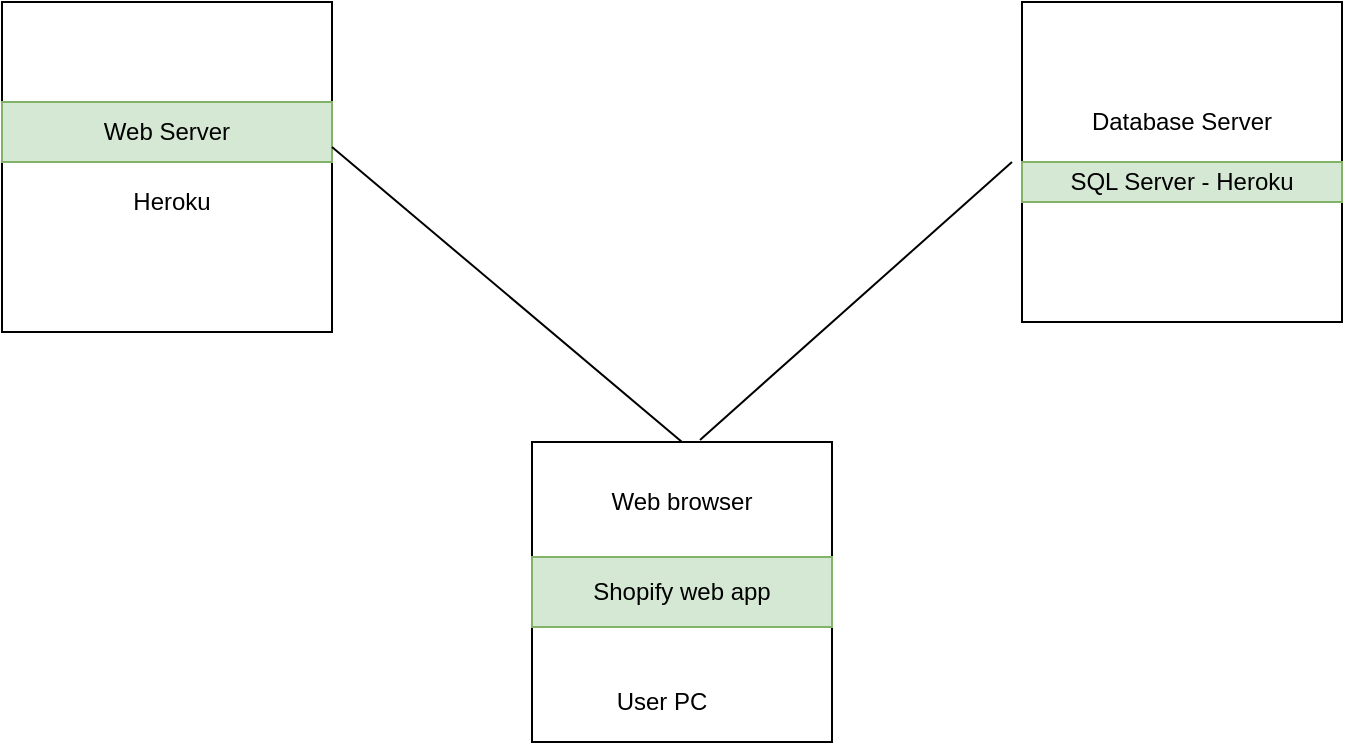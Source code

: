 <mxfile version="14.7.0" type="device"><diagram id="S9pw2e1YBPsmjFoQxzYY" name="Page-1"><mxGraphModel dx="868" dy="488" grid="1" gridSize="10" guides="1" tooltips="1" connect="1" arrows="1" fold="1" page="1" pageScale="1" pageWidth="850" pageHeight="1100" math="0" shadow="0"><root><mxCell id="0"/><mxCell id="1" parent="0"/><mxCell id="4h03_5Ap2yPOdoHB2UtP-1" value="" style="whiteSpace=wrap;html=1;aspect=fixed;" vertex="1" parent="1"><mxGeometry x="85" y="100" width="165" height="165" as="geometry"/></mxCell><mxCell id="4h03_5Ap2yPOdoHB2UtP-2" value="Web Server" style="text;html=1;strokeColor=#82b366;fillColor=#d5e8d4;align=center;verticalAlign=middle;whiteSpace=wrap;rounded=0;" vertex="1" parent="1"><mxGeometry x="85" y="150" width="165" height="30" as="geometry"/></mxCell><mxCell id="4h03_5Ap2yPOdoHB2UtP-3" value="Heroku" style="text;html=1;strokeColor=none;fillColor=none;align=center;verticalAlign=middle;whiteSpace=wrap;rounded=0;" vertex="1" parent="1"><mxGeometry x="150" y="190" width="40" height="20" as="geometry"/></mxCell><mxCell id="4h03_5Ap2yPOdoHB2UtP-4" value="" style="whiteSpace=wrap;html=1;aspect=fixed;" vertex="1" parent="1"><mxGeometry x="595" y="100" width="160" height="160" as="geometry"/></mxCell><mxCell id="4h03_5Ap2yPOdoHB2UtP-5" value="Database Server" style="text;html=1;strokeColor=none;fillColor=none;align=center;verticalAlign=middle;whiteSpace=wrap;rounded=0;" vertex="1" parent="1"><mxGeometry x="590" y="140" width="170" height="40" as="geometry"/></mxCell><mxCell id="4h03_5Ap2yPOdoHB2UtP-6" value="SQL Server - Heroku" style="text;html=1;strokeColor=#82b366;fillColor=#d5e8d4;align=center;verticalAlign=middle;whiteSpace=wrap;rounded=0;" vertex="1" parent="1"><mxGeometry x="595" y="180" width="160" height="20" as="geometry"/></mxCell><mxCell id="4h03_5Ap2yPOdoHB2UtP-7" value="" style="whiteSpace=wrap;html=1;aspect=fixed;" vertex="1" parent="1"><mxGeometry x="350" y="320" width="150" height="150" as="geometry"/></mxCell><mxCell id="4h03_5Ap2yPOdoHB2UtP-8" value="Shopify web app" style="text;html=1;strokeColor=#82b366;fillColor=#d5e8d4;align=center;verticalAlign=middle;whiteSpace=wrap;rounded=0;" vertex="1" parent="1"><mxGeometry x="350" y="377.5" width="150" height="35" as="geometry"/></mxCell><mxCell id="4h03_5Ap2yPOdoHB2UtP-9" value="Web browser" style="text;html=1;strokeColor=none;fillColor=none;align=center;verticalAlign=middle;whiteSpace=wrap;rounded=0;" vertex="1" parent="1"><mxGeometry x="385" y="340" width="80" height="20" as="geometry"/></mxCell><mxCell id="4h03_5Ap2yPOdoHB2UtP-10" value="User PC" style="text;html=1;strokeColor=none;fillColor=none;align=center;verticalAlign=middle;whiteSpace=wrap;rounded=0;" vertex="1" parent="1"><mxGeometry x="385" y="440" width="60" height="20" as="geometry"/></mxCell><mxCell id="4h03_5Ap2yPOdoHB2UtP-11" value="" style="endArrow=none;html=1;exitX=0.56;exitY=-0.007;exitDx=0;exitDy=0;exitPerimeter=0;entryX=0;entryY=1;entryDx=0;entryDy=0;" edge="1" parent="1" source="4h03_5Ap2yPOdoHB2UtP-7" target="4h03_5Ap2yPOdoHB2UtP-5"><mxGeometry width="50" height="50" relative="1" as="geometry"><mxPoint x="400" y="290" as="sourcePoint"/><mxPoint x="450" y="240" as="targetPoint"/></mxGeometry></mxCell><mxCell id="4h03_5Ap2yPOdoHB2UtP-12" value="" style="endArrow=none;html=1;exitX=0.5;exitY=0;exitDx=0;exitDy=0;entryX=1;entryY=0.75;entryDx=0;entryDy=0;" edge="1" parent="1" source="4h03_5Ap2yPOdoHB2UtP-7" target="4h03_5Ap2yPOdoHB2UtP-2"><mxGeometry width="50" height="50" relative="1" as="geometry"><mxPoint x="400" y="290" as="sourcePoint"/><mxPoint x="450" y="240" as="targetPoint"/></mxGeometry></mxCell></root></mxGraphModel></diagram></mxfile>
